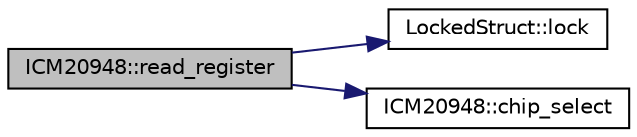 digraph "ICM20948::read_register"
{
  edge [fontname="Helvetica",fontsize="10",labelfontname="Helvetica",labelfontsize="10"];
  node [fontname="Helvetica",fontsize="10",shape=record];
  rankdir="LR";
  Node40 [label="ICM20948::read_register",height=0.2,width=0.4,color="black", fillcolor="grey75", style="filled", fontcolor="black"];
  Node40 -> Node41 [color="midnightblue",fontsize="10",style="solid",fontname="Helvetica"];
  Node41 [label="LockedStruct::lock",height=0.2,width=0.4,color="black", fillcolor="white", style="filled",URL="$struct_locked_struct.html#aa207b98a1cd6c569a96e7d1d5565478f",tooltip="Lock this struct. "];
  Node40 -> Node42 [color="midnightblue",fontsize="10",style="solid",fontname="Helvetica"];
  Node42 [label="ICM20948::chip_select",height=0.2,width=0.4,color="black", fillcolor="white", style="filled",URL="$class_i_c_m20948.html#a9c09349b12d32525fbec5a31440dfe79"];
}

